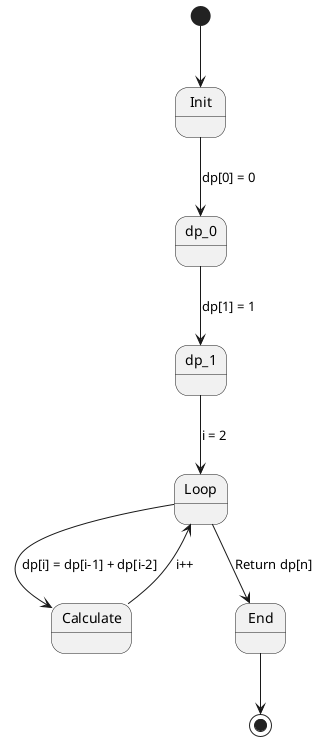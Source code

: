 @startuml
[*] --> Init
Init --> dp_0 : dp[0] = 0
dp_0 --> dp_1 : dp[1] = 1
dp_1 --> Loop : i = 2
Loop --> Calculate : dp[i] = dp[i-1] + dp[i-2]
Calculate --> Loop : i++
Loop --> End : Return dp[n]
End --> [*]
@enduml

